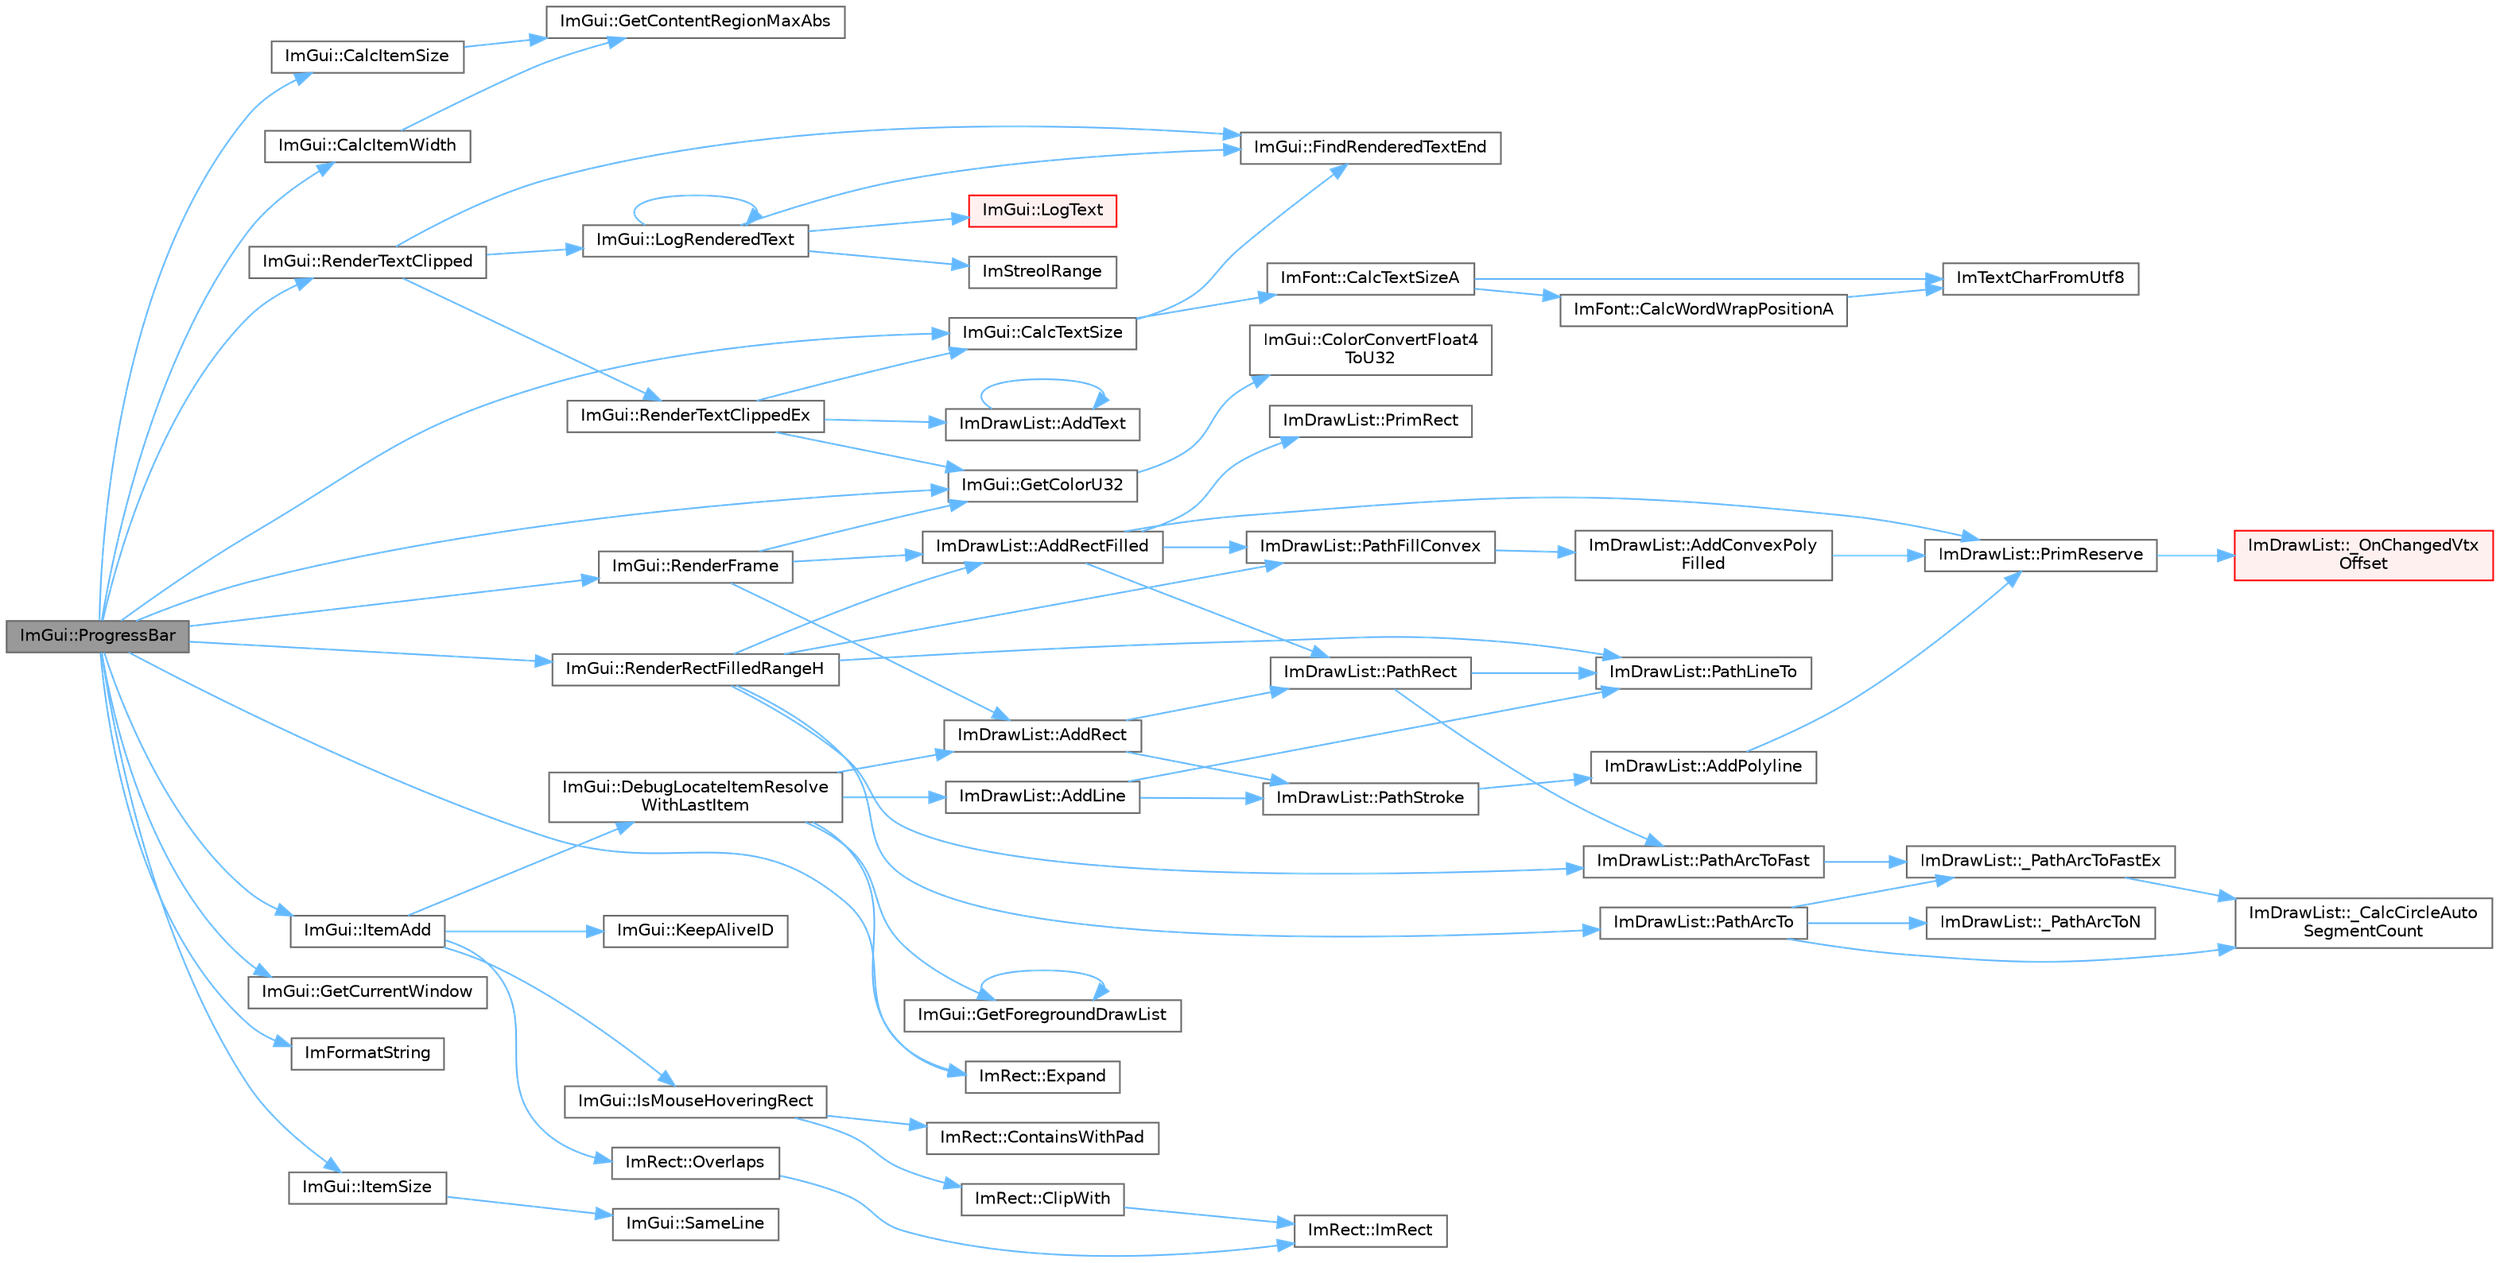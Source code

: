 digraph "ImGui::ProgressBar"
{
 // LATEX_PDF_SIZE
  bgcolor="transparent";
  edge [fontname=Helvetica,fontsize=10,labelfontname=Helvetica,labelfontsize=10];
  node [fontname=Helvetica,fontsize=10,shape=box,height=0.2,width=0.4];
  rankdir="LR";
  Node1 [id="Node000001",label="ImGui::ProgressBar",height=0.2,width=0.4,color="gray40", fillcolor="grey60", style="filled", fontcolor="black",tooltip=" "];
  Node1 -> Node2 [id="edge1_Node000001_Node000002",color="steelblue1",style="solid",tooltip=" "];
  Node2 [id="Node000002",label="ImGui::CalcItemSize",height=0.2,width=0.4,color="grey40", fillcolor="white", style="filled",URL="$namespace_im_gui.html#acaef0497f7982dd98bf215e50129cd9b",tooltip=" "];
  Node2 -> Node3 [id="edge2_Node000002_Node000003",color="steelblue1",style="solid",tooltip=" "];
  Node3 [id="Node000003",label="ImGui::GetContentRegionMaxAbs",height=0.2,width=0.4,color="grey40", fillcolor="white", style="filled",URL="$namespace_im_gui.html#adc4d9b0d735ffae1f1598c4df038024c",tooltip=" "];
  Node1 -> Node4 [id="edge3_Node000001_Node000004",color="steelblue1",style="solid",tooltip=" "];
  Node4 [id="Node000004",label="ImGui::CalcItemWidth",height=0.2,width=0.4,color="grey40", fillcolor="white", style="filled",URL="$namespace_im_gui.html#ab3b3ba92ebd8bca4a552dd93321a1994",tooltip=" "];
  Node4 -> Node3 [id="edge4_Node000004_Node000003",color="steelblue1",style="solid",tooltip=" "];
  Node1 -> Node5 [id="edge5_Node000001_Node000005",color="steelblue1",style="solid",tooltip=" "];
  Node5 [id="Node000005",label="ImGui::CalcTextSize",height=0.2,width=0.4,color="grey40", fillcolor="white", style="filled",URL="$namespace_im_gui.html#a848b9db6cc4a186751c0ecebcaadc33b",tooltip=" "];
  Node5 -> Node6 [id="edge6_Node000005_Node000006",color="steelblue1",style="solid",tooltip=" "];
  Node6 [id="Node000006",label="ImFont::CalcTextSizeA",height=0.2,width=0.4,color="grey40", fillcolor="white", style="filled",URL="$struct_im_font.html#ad67f64fd206ad197f4b93b1a1ae27cfe",tooltip=" "];
  Node6 -> Node7 [id="edge7_Node000006_Node000007",color="steelblue1",style="solid",tooltip=" "];
  Node7 [id="Node000007",label="ImFont::CalcWordWrapPositionA",height=0.2,width=0.4,color="grey40", fillcolor="white", style="filled",URL="$struct_im_font.html#a3781bb82a1ceba919cb6c98a398c7a67",tooltip=" "];
  Node7 -> Node8 [id="edge8_Node000007_Node000008",color="steelblue1",style="solid",tooltip=" "];
  Node8 [id="Node000008",label="ImTextCharFromUtf8",height=0.2,width=0.4,color="grey40", fillcolor="white", style="filled",URL="$imgui_8cpp.html#abee86973b9888938f748a7850c2c0ff3",tooltip=" "];
  Node6 -> Node8 [id="edge9_Node000006_Node000008",color="steelblue1",style="solid",tooltip=" "];
  Node5 -> Node9 [id="edge10_Node000005_Node000009",color="steelblue1",style="solid",tooltip=" "];
  Node9 [id="Node000009",label="ImGui::FindRenderedTextEnd",height=0.2,width=0.4,color="grey40", fillcolor="white", style="filled",URL="$namespace_im_gui.html#a7671e1dbc803a31b06081b52a771d83f",tooltip=" "];
  Node1 -> Node10 [id="edge11_Node000001_Node000010",color="steelblue1",style="solid",tooltip=" "];
  Node10 [id="Node000010",label="ImRect::Expand",height=0.2,width=0.4,color="grey40", fillcolor="white", style="filled",URL="$struct_im_rect.html#af33a7424c3341d08acd69da30c27c753",tooltip=" "];
  Node1 -> Node11 [id="edge12_Node000001_Node000011",color="steelblue1",style="solid",tooltip=" "];
  Node11 [id="Node000011",label="ImGui::GetColorU32",height=0.2,width=0.4,color="grey40", fillcolor="white", style="filled",URL="$namespace_im_gui.html#a0de2d9bd347d9866511eb8d014e62556",tooltip=" "];
  Node11 -> Node12 [id="edge13_Node000011_Node000012",color="steelblue1",style="solid",tooltip=" "];
  Node12 [id="Node000012",label="ImGui::ColorConvertFloat4\lToU32",height=0.2,width=0.4,color="grey40", fillcolor="white", style="filled",URL="$namespace_im_gui.html#abe2691de0b1a71c774ab24cc91564a94",tooltip=" "];
  Node1 -> Node13 [id="edge14_Node000001_Node000013",color="steelblue1",style="solid",tooltip=" "];
  Node13 [id="Node000013",label="ImGui::GetCurrentWindow",height=0.2,width=0.4,color="grey40", fillcolor="white", style="filled",URL="$namespace_im_gui.html#ac452417b5004ca16a814a72cff153526",tooltip=" "];
  Node1 -> Node14 [id="edge15_Node000001_Node000014",color="steelblue1",style="solid",tooltip=" "];
  Node14 [id="Node000014",label="ImFormatString",height=0.2,width=0.4,color="grey40", fillcolor="white", style="filled",URL="$imgui_8cpp.html#a75ccaf7d676b1f567ba888ae42ac3809",tooltip=" "];
  Node1 -> Node15 [id="edge16_Node000001_Node000015",color="steelblue1",style="solid",tooltip=" "];
  Node15 [id="Node000015",label="ImGui::ItemAdd",height=0.2,width=0.4,color="grey40", fillcolor="white", style="filled",URL="$namespace_im_gui.html#a5de8ecd4c80efdca1af7329a2a48121c",tooltip=" "];
  Node15 -> Node16 [id="edge17_Node000015_Node000016",color="steelblue1",style="solid",tooltip=" "];
  Node16 [id="Node000016",label="ImGui::DebugLocateItemResolve\lWithLastItem",height=0.2,width=0.4,color="grey40", fillcolor="white", style="filled",URL="$namespace_im_gui.html#ae8ab0d7dfc90af8e82db3ed9e7829219",tooltip=" "];
  Node16 -> Node17 [id="edge18_Node000016_Node000017",color="steelblue1",style="solid",tooltip=" "];
  Node17 [id="Node000017",label="ImDrawList::AddLine",height=0.2,width=0.4,color="grey40", fillcolor="white", style="filled",URL="$struct_im_draw_list.html#aa21e5a1c6e00239581f97d344fc0db61",tooltip=" "];
  Node17 -> Node18 [id="edge19_Node000017_Node000018",color="steelblue1",style="solid",tooltip=" "];
  Node18 [id="Node000018",label="ImDrawList::PathLineTo",height=0.2,width=0.4,color="grey40", fillcolor="white", style="filled",URL="$struct_im_draw_list.html#a828d944325ed58d8b57abd3647bffaaf",tooltip=" "];
  Node17 -> Node19 [id="edge20_Node000017_Node000019",color="steelblue1",style="solid",tooltip=" "];
  Node19 [id="Node000019",label="ImDrawList::PathStroke",height=0.2,width=0.4,color="grey40", fillcolor="white", style="filled",URL="$struct_im_draw_list.html#a60bf9040ef3d09b39c4ba8f5a2a68ae9",tooltip=" "];
  Node19 -> Node20 [id="edge21_Node000019_Node000020",color="steelblue1",style="solid",tooltip=" "];
  Node20 [id="Node000020",label="ImDrawList::AddPolyline",height=0.2,width=0.4,color="grey40", fillcolor="white", style="filled",URL="$struct_im_draw_list.html#abc568847b1113e624456436bfab1b307",tooltip=" "];
  Node20 -> Node21 [id="edge22_Node000020_Node000021",color="steelblue1",style="solid",tooltip=" "];
  Node21 [id="Node000021",label="ImDrawList::PrimReserve",height=0.2,width=0.4,color="grey40", fillcolor="white", style="filled",URL="$struct_im_draw_list.html#a879aa38dbfb0344e3e023d65c002c7d7",tooltip=" "];
  Node21 -> Node22 [id="edge23_Node000021_Node000022",color="steelblue1",style="solid",tooltip=" "];
  Node22 [id="Node000022",label="ImDrawList::_OnChangedVtx\lOffset",height=0.2,width=0.4,color="red", fillcolor="#FFF0F0", style="filled",URL="$struct_im_draw_list.html#a7f2e315f147acd8b555d86d1557659cc",tooltip=" "];
  Node16 -> Node24 [id="edge24_Node000016_Node000024",color="steelblue1",style="solid",tooltip=" "];
  Node24 [id="Node000024",label="ImDrawList::AddRect",height=0.2,width=0.4,color="grey40", fillcolor="white", style="filled",URL="$struct_im_draw_list.html#ad96f10a3e954fe0c5b7c96d4e205af7b",tooltip=" "];
  Node24 -> Node25 [id="edge25_Node000024_Node000025",color="steelblue1",style="solid",tooltip=" "];
  Node25 [id="Node000025",label="ImDrawList::PathRect",height=0.2,width=0.4,color="grey40", fillcolor="white", style="filled",URL="$struct_im_draw_list.html#a2251eb264ed8b17a253c409787375053",tooltip=" "];
  Node25 -> Node26 [id="edge26_Node000025_Node000026",color="steelblue1",style="solid",tooltip=" "];
  Node26 [id="Node000026",label="ImDrawList::PathArcToFast",height=0.2,width=0.4,color="grey40", fillcolor="white", style="filled",URL="$struct_im_draw_list.html#a6d307c6de1a6522e76fa410e8fe96fcc",tooltip=" "];
  Node26 -> Node27 [id="edge27_Node000026_Node000027",color="steelblue1",style="solid",tooltip=" "];
  Node27 [id="Node000027",label="ImDrawList::_PathArcToFastEx",height=0.2,width=0.4,color="grey40", fillcolor="white", style="filled",URL="$struct_im_draw_list.html#ac25f3a7693ed13ba2dac455675be8654",tooltip=" "];
  Node27 -> Node28 [id="edge28_Node000027_Node000028",color="steelblue1",style="solid",tooltip=" "];
  Node28 [id="Node000028",label="ImDrawList::_CalcCircleAuto\lSegmentCount",height=0.2,width=0.4,color="grey40", fillcolor="white", style="filled",URL="$struct_im_draw_list.html#a52afa32aaab6d581cda90dc5d8726ed6",tooltip=" "];
  Node25 -> Node18 [id="edge29_Node000025_Node000018",color="steelblue1",style="solid",tooltip=" "];
  Node24 -> Node19 [id="edge30_Node000024_Node000019",color="steelblue1",style="solid",tooltip=" "];
  Node16 -> Node10 [id="edge31_Node000016_Node000010",color="steelblue1",style="solid",tooltip=" "];
  Node16 -> Node29 [id="edge32_Node000016_Node000029",color="steelblue1",style="solid",tooltip=" "];
  Node29 [id="Node000029",label="ImGui::GetForegroundDrawList",height=0.2,width=0.4,color="grey40", fillcolor="white", style="filled",URL="$namespace_im_gui.html#a718d48e3636f9df63e4820d0fef34e78",tooltip=" "];
  Node29 -> Node29 [id="edge33_Node000029_Node000029",color="steelblue1",style="solid",tooltip=" "];
  Node15 -> Node30 [id="edge34_Node000015_Node000030",color="steelblue1",style="solid",tooltip=" "];
  Node30 [id="Node000030",label="ImGui::IsMouseHoveringRect",height=0.2,width=0.4,color="grey40", fillcolor="white", style="filled",URL="$namespace_im_gui.html#ae0b8ea0e06c457316d6aed6c5b2a1c25",tooltip=" "];
  Node30 -> Node31 [id="edge35_Node000030_Node000031",color="steelblue1",style="solid",tooltip=" "];
  Node31 [id="Node000031",label="ImRect::ClipWith",height=0.2,width=0.4,color="grey40", fillcolor="white", style="filled",URL="$struct_im_rect.html#ac02d5cf6ce0358aea9ed9df43d368f3f",tooltip=" "];
  Node31 -> Node32 [id="edge36_Node000031_Node000032",color="steelblue1",style="solid",tooltip=" "];
  Node32 [id="Node000032",label="ImRect::ImRect",height=0.2,width=0.4,color="grey40", fillcolor="white", style="filled",URL="$struct_im_rect.html#a1e9548c8a334dfd32eaf4d399aa740e9",tooltip=" "];
  Node30 -> Node33 [id="edge37_Node000030_Node000033",color="steelblue1",style="solid",tooltip=" "];
  Node33 [id="Node000033",label="ImRect::ContainsWithPad",height=0.2,width=0.4,color="grey40", fillcolor="white", style="filled",URL="$struct_im_rect.html#a8dbab244f4e5b786faa9684eb85110fc",tooltip=" "];
  Node15 -> Node34 [id="edge38_Node000015_Node000034",color="steelblue1",style="solid",tooltip=" "];
  Node34 [id="Node000034",label="ImGui::KeepAliveID",height=0.2,width=0.4,color="grey40", fillcolor="white", style="filled",URL="$namespace_im_gui.html#a85a245c78a9f7c351636bdad6e60c488",tooltip=" "];
  Node15 -> Node35 [id="edge39_Node000015_Node000035",color="steelblue1",style="solid",tooltip=" "];
  Node35 [id="Node000035",label="ImRect::Overlaps",height=0.2,width=0.4,color="grey40", fillcolor="white", style="filled",URL="$struct_im_rect.html#a0af3bade3781e5e7c6afdf71ccfb0d43",tooltip=" "];
  Node35 -> Node32 [id="edge40_Node000035_Node000032",color="steelblue1",style="solid",tooltip=" "];
  Node1 -> Node36 [id="edge41_Node000001_Node000036",color="steelblue1",style="solid",tooltip=" "];
  Node36 [id="Node000036",label="ImGui::ItemSize",height=0.2,width=0.4,color="grey40", fillcolor="white", style="filled",URL="$namespace_im_gui.html#aeeb1ec6ae6548173dbf813e7df538c48",tooltip=" "];
  Node36 -> Node37 [id="edge42_Node000036_Node000037",color="steelblue1",style="solid",tooltip=" "];
  Node37 [id="Node000037",label="ImGui::SameLine",height=0.2,width=0.4,color="grey40", fillcolor="white", style="filled",URL="$namespace_im_gui.html#a2991c91e94f3b77a0c3411f4f3aa348e",tooltip=" "];
  Node1 -> Node38 [id="edge43_Node000001_Node000038",color="steelblue1",style="solid",tooltip=" "];
  Node38 [id="Node000038",label="ImGui::RenderFrame",height=0.2,width=0.4,color="grey40", fillcolor="white", style="filled",URL="$namespace_im_gui.html#a621ba649568ede3939d4f10d83b86d04",tooltip=" "];
  Node38 -> Node24 [id="edge44_Node000038_Node000024",color="steelblue1",style="solid",tooltip=" "];
  Node38 -> Node39 [id="edge45_Node000038_Node000039",color="steelblue1",style="solid",tooltip=" "];
  Node39 [id="Node000039",label="ImDrawList::AddRectFilled",height=0.2,width=0.4,color="grey40", fillcolor="white", style="filled",URL="$struct_im_draw_list.html#a6b16ab764160b0251d2e7b3bd08c1ffc",tooltip=" "];
  Node39 -> Node40 [id="edge46_Node000039_Node000040",color="steelblue1",style="solid",tooltip=" "];
  Node40 [id="Node000040",label="ImDrawList::PathFillConvex",height=0.2,width=0.4,color="grey40", fillcolor="white", style="filled",URL="$struct_im_draw_list.html#aea9301cb99ebf4b27f5d3959017567c9",tooltip=" "];
  Node40 -> Node41 [id="edge47_Node000040_Node000041",color="steelblue1",style="solid",tooltip=" "];
  Node41 [id="Node000041",label="ImDrawList::AddConvexPoly\lFilled",height=0.2,width=0.4,color="grey40", fillcolor="white", style="filled",URL="$struct_im_draw_list.html#ad2accc0a74845b08bd0e6fae6183d6d0",tooltip=" "];
  Node41 -> Node21 [id="edge48_Node000041_Node000021",color="steelblue1",style="solid",tooltip=" "];
  Node39 -> Node25 [id="edge49_Node000039_Node000025",color="steelblue1",style="solid",tooltip=" "];
  Node39 -> Node42 [id="edge50_Node000039_Node000042",color="steelblue1",style="solid",tooltip=" "];
  Node42 [id="Node000042",label="ImDrawList::PrimRect",height=0.2,width=0.4,color="grey40", fillcolor="white", style="filled",URL="$struct_im_draw_list.html#ae2be093563f1d20b8190b7c423113925",tooltip=" "];
  Node39 -> Node21 [id="edge51_Node000039_Node000021",color="steelblue1",style="solid",tooltip=" "];
  Node38 -> Node11 [id="edge52_Node000038_Node000011",color="steelblue1",style="solid",tooltip=" "];
  Node1 -> Node43 [id="edge53_Node000001_Node000043",color="steelblue1",style="solid",tooltip=" "];
  Node43 [id="Node000043",label="ImGui::RenderRectFilledRangeH",height=0.2,width=0.4,color="grey40", fillcolor="white", style="filled",URL="$namespace_im_gui.html#af311762331bda4508b25e05f6afc7f45",tooltip=" "];
  Node43 -> Node39 [id="edge54_Node000043_Node000039",color="steelblue1",style="solid",tooltip=" "];
  Node43 -> Node44 [id="edge55_Node000043_Node000044",color="steelblue1",style="solid",tooltip=" "];
  Node44 [id="Node000044",label="ImDrawList::PathArcTo",height=0.2,width=0.4,color="grey40", fillcolor="white", style="filled",URL="$struct_im_draw_list.html#af86073403f1557cccb4ff45dfad0a74a",tooltip=" "];
  Node44 -> Node28 [id="edge56_Node000044_Node000028",color="steelblue1",style="solid",tooltip=" "];
  Node44 -> Node27 [id="edge57_Node000044_Node000027",color="steelblue1",style="solid",tooltip=" "];
  Node44 -> Node45 [id="edge58_Node000044_Node000045",color="steelblue1",style="solid",tooltip=" "];
  Node45 [id="Node000045",label="ImDrawList::_PathArcToN",height=0.2,width=0.4,color="grey40", fillcolor="white", style="filled",URL="$struct_im_draw_list.html#a855fcd28cd12b81975e8a61ea2e80e96",tooltip=" "];
  Node43 -> Node26 [id="edge59_Node000043_Node000026",color="steelblue1",style="solid",tooltip=" "];
  Node43 -> Node40 [id="edge60_Node000043_Node000040",color="steelblue1",style="solid",tooltip=" "];
  Node43 -> Node18 [id="edge61_Node000043_Node000018",color="steelblue1",style="solid",tooltip=" "];
  Node1 -> Node46 [id="edge62_Node000001_Node000046",color="steelblue1",style="solid",tooltip=" "];
  Node46 [id="Node000046",label="ImGui::RenderTextClipped",height=0.2,width=0.4,color="grey40", fillcolor="white", style="filled",URL="$namespace_im_gui.html#ab362eafae794c7364a6b96ea06f38eb9",tooltip=" "];
  Node46 -> Node9 [id="edge63_Node000046_Node000009",color="steelblue1",style="solid",tooltip=" "];
  Node46 -> Node47 [id="edge64_Node000046_Node000047",color="steelblue1",style="solid",tooltip=" "];
  Node47 [id="Node000047",label="ImGui::LogRenderedText",height=0.2,width=0.4,color="grey40", fillcolor="white", style="filled",URL="$namespace_im_gui.html#a7a0d62e33f2236ec2f789e24ca0fb56f",tooltip=" "];
  Node47 -> Node9 [id="edge65_Node000047_Node000009",color="steelblue1",style="solid",tooltip=" "];
  Node47 -> Node48 [id="edge66_Node000047_Node000048",color="steelblue1",style="solid",tooltip=" "];
  Node48 [id="Node000048",label="ImStreolRange",height=0.2,width=0.4,color="grey40", fillcolor="white", style="filled",URL="$imgui_8cpp.html#a03518d9439506b890f4568f682835dba",tooltip=" "];
  Node47 -> Node47 [id="edge67_Node000047_Node000047",color="steelblue1",style="solid",tooltip=" "];
  Node47 -> Node49 [id="edge68_Node000047_Node000049",color="steelblue1",style="solid",tooltip=" "];
  Node49 [id="Node000049",label="ImGui::LogText",height=0.2,width=0.4,color="red", fillcolor="#FFF0F0", style="filled",URL="$namespace_im_gui.html#aa548475d8f771ab6524d73d900a41198",tooltip=" "];
  Node46 -> Node51 [id="edge69_Node000046_Node000051",color="steelblue1",style="solid",tooltip=" "];
  Node51 [id="Node000051",label="ImGui::RenderTextClippedEx",height=0.2,width=0.4,color="grey40", fillcolor="white", style="filled",URL="$namespace_im_gui.html#a6ff0aaef091d39b0e2e2f6afeb647b34",tooltip=" "];
  Node51 -> Node52 [id="edge70_Node000051_Node000052",color="steelblue1",style="solid",tooltip=" "];
  Node52 [id="Node000052",label="ImDrawList::AddText",height=0.2,width=0.4,color="grey40", fillcolor="white", style="filled",URL="$struct_im_draw_list.html#ac5221bd86b3429f6d5b6e6ffe454942d",tooltip=" "];
  Node52 -> Node52 [id="edge71_Node000052_Node000052",color="steelblue1",style="solid",tooltip=" "];
  Node51 -> Node5 [id="edge72_Node000051_Node000005",color="steelblue1",style="solid",tooltip=" "];
  Node51 -> Node11 [id="edge73_Node000051_Node000011",color="steelblue1",style="solid",tooltip=" "];
}
